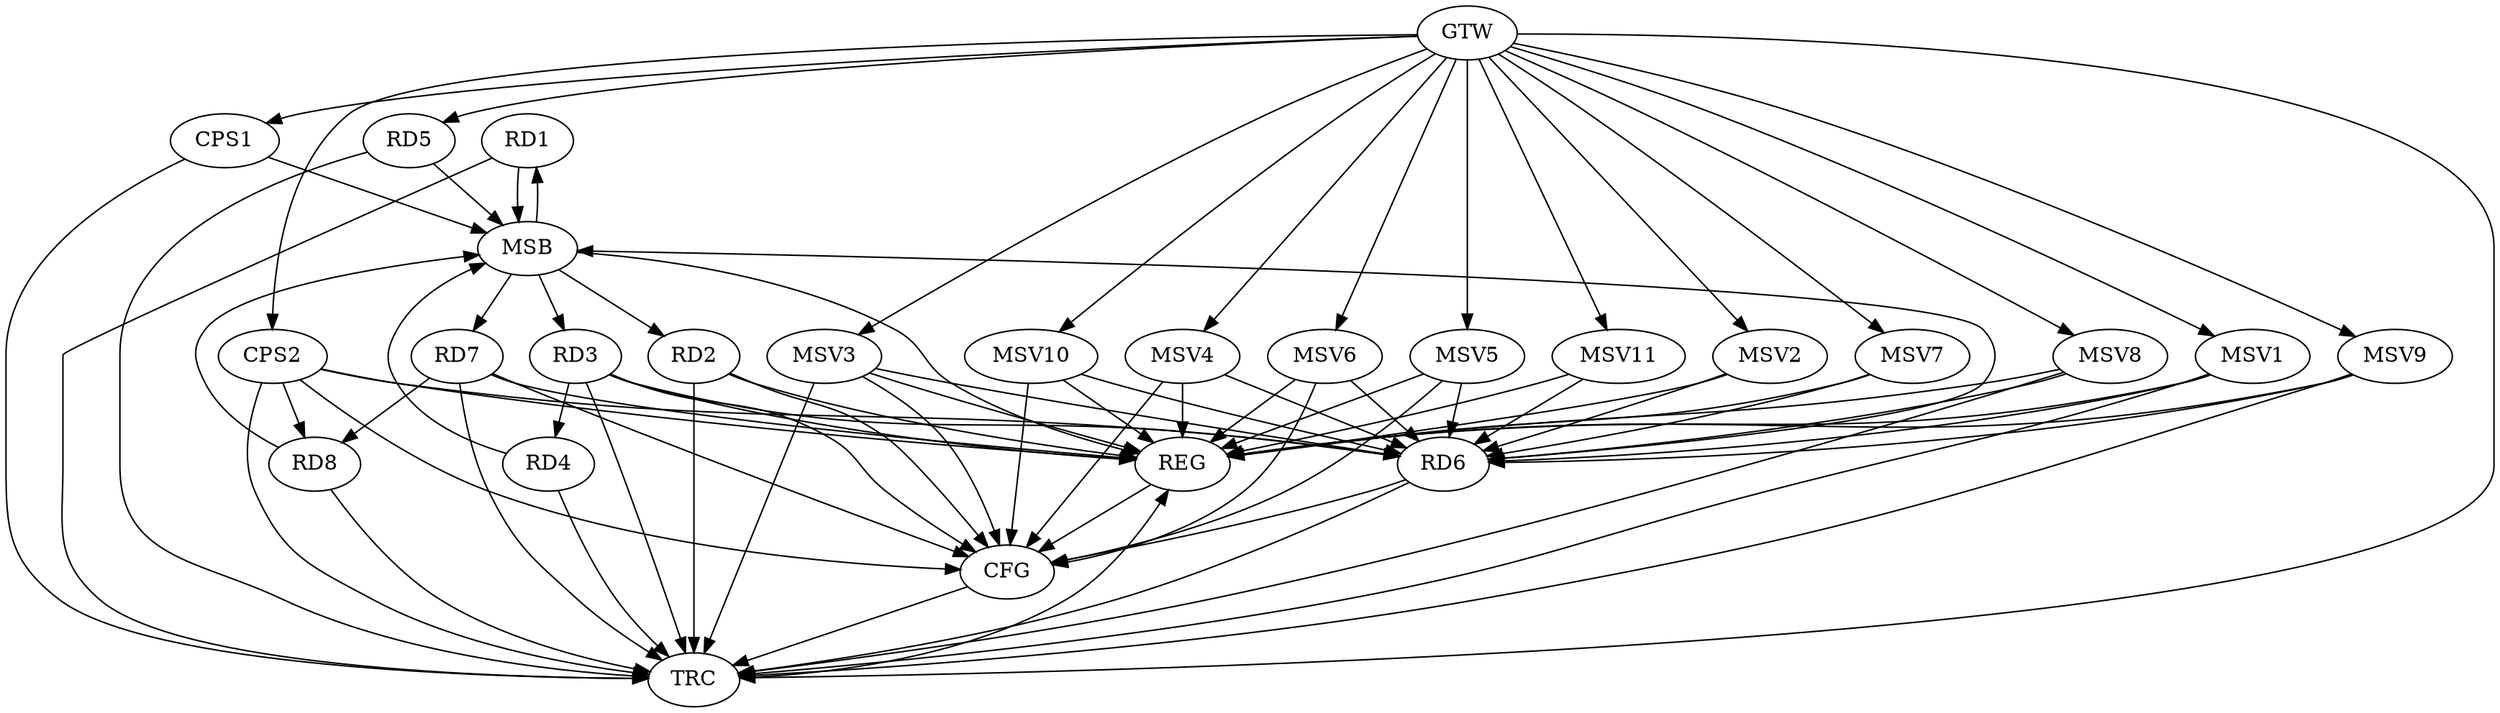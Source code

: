 strict digraph G {
  RD1 [ label="RD1" ];
  RD2 [ label="RD2" ];
  RD3 [ label="RD3" ];
  RD4 [ label="RD4" ];
  RD5 [ label="RD5" ];
  RD6 [ label="RD6" ];
  RD7 [ label="RD7" ];
  RD8 [ label="RD8" ];
  CPS1 [ label="CPS1" ];
  CPS2 [ label="CPS2" ];
  GTW [ label="GTW" ];
  REG [ label="REG" ];
  MSB [ label="MSB" ];
  CFG [ label="CFG" ];
  TRC [ label="TRC" ];
  MSV1 [ label="MSV1" ];
  MSV2 [ label="MSV2" ];
  MSV3 [ label="MSV3" ];
  MSV4 [ label="MSV4" ];
  MSV5 [ label="MSV5" ];
  MSV6 [ label="MSV6" ];
  MSV7 [ label="MSV7" ];
  MSV8 [ label="MSV8" ];
  MSV9 [ label="MSV9" ];
  MSV10 [ label="MSV10" ];
  MSV11 [ label="MSV11" ];
  RD3 -> RD4;
  RD3 -> RD6;
  RD7 -> RD8;
  CPS2 -> RD6;
  CPS2 -> RD8;
  GTW -> RD5;
  GTW -> CPS1;
  GTW -> CPS2;
  RD2 -> REG;
  RD3 -> REG;
  RD7 -> REG;
  CPS2 -> REG;
  RD1 -> MSB;
  MSB -> REG;
  RD4 -> MSB;
  MSB -> RD2;
  MSB -> RD3;
  MSB -> RD7;
  RD5 -> MSB;
  RD6 -> MSB;
  RD8 -> MSB;
  CPS1 -> MSB;
  MSB -> RD1;
  CPS2 -> CFG;
  RD2 -> CFG;
  RD7 -> CFG;
  RD6 -> CFG;
  RD3 -> CFG;
  REG -> CFG;
  RD1 -> TRC;
  RD2 -> TRC;
  RD3 -> TRC;
  RD4 -> TRC;
  RD5 -> TRC;
  RD6 -> TRC;
  RD7 -> TRC;
  RD8 -> TRC;
  CPS1 -> TRC;
  CPS2 -> TRC;
  GTW -> TRC;
  CFG -> TRC;
  TRC -> REG;
  MSV1 -> RD6;
  GTW -> MSV1;
  MSV1 -> REG;
  MSV1 -> TRC;
  MSV2 -> RD6;
  GTW -> MSV2;
  MSV2 -> REG;
  MSV3 -> RD6;
  GTW -> MSV3;
  MSV3 -> REG;
  MSV3 -> TRC;
  MSV3 -> CFG;
  MSV4 -> RD6;
  GTW -> MSV4;
  MSV4 -> REG;
  MSV4 -> CFG;
  MSV5 -> RD6;
  GTW -> MSV5;
  MSV5 -> REG;
  MSV5 -> CFG;
  MSV6 -> RD6;
  GTW -> MSV6;
  MSV6 -> REG;
  MSV6 -> CFG;
  MSV7 -> RD6;
  GTW -> MSV7;
  MSV7 -> REG;
  MSV8 -> RD6;
  GTW -> MSV8;
  MSV8 -> REG;
  MSV8 -> TRC;
  MSV9 -> RD6;
  GTW -> MSV9;
  MSV9 -> REG;
  MSV9 -> TRC;
  MSV10 -> RD6;
  MSV11 -> RD6;
  GTW -> MSV10;
  MSV10 -> REG;
  MSV10 -> CFG;
  GTW -> MSV11;
  MSV11 -> REG;
}
